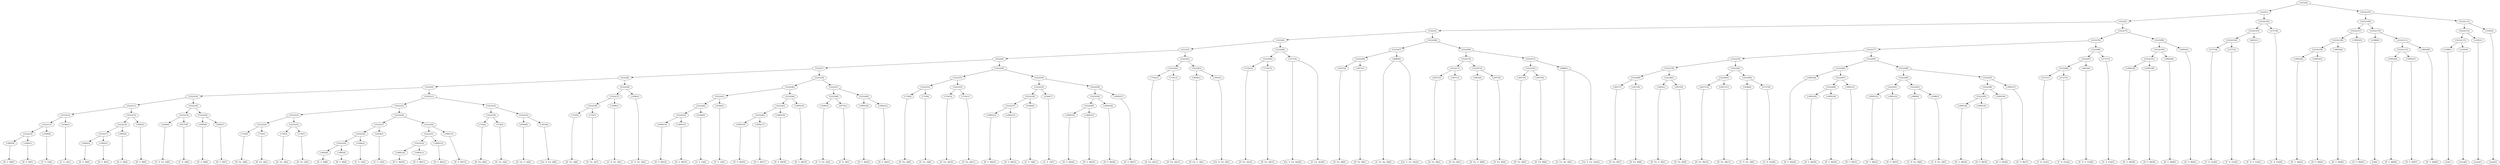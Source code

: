 digraph sample{
"L1895(0)"->"[D  G  B](0)"
"L1895(1)"->"[D  G  B](1)"
"L5222(14)"->"L1895(0)"
"L5222(14)"->"L1895(1)"
"L2544(0)"->"[C  E  G](0)"
"L5222(13)"->"L5222(14)"
"L5222(13)"->"L2544(0)"
"L2544(1)"->"[C  E  G](1)"
"L5222(12)"->"L5222(13)"
"L5222(12)"->"L2544(1)"
"L1895(2)"->"[D  G  B](2)"
"L1895(3)"->"[D  G  B](3)"
"L5222(17)"->"L1895(2)"
"L5222(17)"->"L1895(3)"
"L1895(4)"->"[D  G  B](4)"
"L5222(16)"->"L5222(17)"
"L5222(16)"->"L1895(4)"
"L1895(5)"->"[D  G  B](5)"
"L5222(15)"->"L5222(16)"
"L5222(15)"->"L1895(5)"
"L5222(11)"->"L5222(12)"
"L5222(11)"->"L5222(15)"
"L3296(0)"->"[C  D  Fis  A](0)"
"L4575(0)"->"[C  D  A](0)"
"L5222(19)"->"L3296(0)"
"L5222(19)"->"L4575(0)"
"L1895(6)"->"[D  G  B](6)"
"L1895(7)"->"[D  G  B](7)"
"L5222(20)"->"L1895(6)"
"L5222(20)"->"L1895(7)"
"L5222(18)"->"L5222(19)"
"L5222(18)"->"L5222(20)"
"L5222(10)"->"L5222(11)"
"L5222(10)"->"L5222(18)"
"L710(0)"->"[D  Fis  A](0)"
"L710(1)"->"[D  Fis  A](1)"
"L5222(24)"->"L710(0)"
"L5222(24)"->"L710(1)"
"L710(2)"->"[D  Fis  A](2)"
"L710(3)"->"[D  Fis  A](3)"
"L5222(25)"->"L710(2)"
"L5222(25)"->"L710(3)"
"L5222(23)"->"L5222(24)"
"L5222(23)"->"L5222(25)"
"L1895(8)"->"[D  G  B](8)"
"L1895(9)"->"[D  G  B](9)"
"L5222(29)"->"L1895(8)"
"L5222(29)"->"L1895(9)"
"L2544(2)"->"[C  E  G](2)"
"L5222(28)"->"L5222(29)"
"L5222(28)"->"L2544(2)"
"L2544(3)"->"[C  E  G](3)"
"L5222(27)"->"L5222(28)"
"L5222(27)"->"L2544(3)"
"L1895(10)"->"[D  G  B](10)"
"L1895(11)"->"[D  G  B](11)"
"L5222(32)"->"L1895(10)"
"L5222(32)"->"L1895(11)"
"L1895(12)"->"[D  G  B](12)"
"L5222(31)"->"L5222(32)"
"L5222(31)"->"L1895(12)"
"L1895(13)"->"[D  G  B](13)"
"L5222(30)"->"L5222(31)"
"L5222(30)"->"L1895(13)"
"L5222(26)"->"L5222(27)"
"L5222(26)"->"L5222(30)"
"L5222(22)"->"L5222(23)"
"L5222(22)"->"L5222(26)"
"L710(4)"->"[D  Fis  A](4)"
"L710(5)"->"[D  Fis  A](5)"
"L5222(34)"->"L710(4)"
"L5222(34)"->"L710(5)"
"L4504(0)"->"[D  Fis  G  A](0)"
"L1810(0)"->"[Cis  D  Fis  A](0)"
"L5222(35)"->"L4504(0)"
"L5222(35)"->"L1810(0)"
"L5222(33)"->"L5222(34)"
"L5222(33)"->"L5222(35)"
"L5222(21)"->"L5222(22)"
"L5222(21)"->"L5222(33)"
"L5222(9)"->"L5222(10)"
"L5222(9)"->"L5222(21)"
"L710(6)"->"[D  Fis  A](6)"
"L710(7)"->"[D  Fis  A](7)"
"L5222(38)"->"L710(6)"
"L5222(38)"->"L710(7)"
"L3296(1)"->"[C  D  Fis  A](1)"
"L5222(37)"->"L5222(38)"
"L5222(37)"->"L3296(1)"
"L3296(2)"->"[C  D  Fis  A](2)"
"L5222(36)"->"L5222(37)"
"L5222(36)"->"L3296(2)"
"L5222(8)"->"L5222(9)"
"L5222(8)"->"L5222(36)"
"L1895(14)"->"[D  G  B](14)"
"L1895(15)"->"[D  G  B](15)"
"L5222(43)"->"L1895(14)"
"L5222(43)"->"L1895(15)"
"L2544(4)"->"[C  E  G](4)"
"L5222(42)"->"L5222(43)"
"L5222(42)"->"L2544(4)"
"L2544(5)"->"[C  E  G](5)"
"L5222(41)"->"L5222(42)"
"L5222(41)"->"L2544(5)"
"L1895(16)"->"[D  G  B](16)"
"L1895(17)"->"[D  G  B](17)"
"L5222(46)"->"L1895(16)"
"L5222(46)"->"L1895(17)"
"L1895(18)"->"[D  G  B](18)"
"L5222(45)"->"L5222(46)"
"L5222(45)"->"L1895(18)"
"L1895(19)"->"[D  G  B](19)"
"L5222(44)"->"L5222(45)"
"L5222(44)"->"L1895(19)"
"L5222(40)"->"L5222(41)"
"L5222(40)"->"L5222(44)"
"L3296(3)"->"[C  D  Fis  A](3)"
"L4575(1)"->"[C  D  A](1)"
"L5222(48)"->"L3296(3)"
"L5222(48)"->"L4575(1)"
"L1895(20)"->"[D  G  B](20)"
"L1895(21)"->"[D  G  B](21)"
"L5222(49)"->"L1895(20)"
"L5222(49)"->"L1895(21)"
"L5222(47)"->"L5222(48)"
"L5222(47)"->"L5222(49)"
"L5222(39)"->"L5222(40)"
"L5222(39)"->"L5222(47)"
"L5222(7)"->"L5222(8)"
"L5222(7)"->"L5222(39)"
"L710(8)"->"[D  Fis  A](8)"
"L710(9)"->"[D  Fis  A](9)"
"L5222(52)"->"L710(8)"
"L5222(52)"->"L710(9)"
"L710(10)"->"[D  Fis  A](10)"
"L710(11)"->"[D  Fis  A](11)"
"L5222(53)"->"L710(10)"
"L5222(53)"->"L710(11)"
"L5222(51)"->"L5222(52)"
"L5222(51)"->"L5222(53)"
"L1895(22)"->"[D  G  B](22)"
"L1895(23)"->"[D  G  B](23)"
"L5222(57)"->"L1895(22)"
"L5222(57)"->"L1895(23)"
"L2544(6)"->"[C  E  G](6)"
"L5222(56)"->"L5222(57)"
"L5222(56)"->"L2544(6)"
"L2544(7)"->"[C  E  G](7)"
"L5222(55)"->"L5222(56)"
"L5222(55)"->"L2544(7)"
"L1895(24)"->"[D  G  B](24)"
"L1895(25)"->"[D  G  B](25)"
"L5222(60)"->"L1895(24)"
"L5222(60)"->"L1895(25)"
"L1895(26)"->"[D  G  B](26)"
"L5222(59)"->"L5222(60)"
"L5222(59)"->"L1895(26)"
"L1895(27)"->"[D  G  B](27)"
"L5222(58)"->"L5222(59)"
"L5222(58)"->"L1895(27)"
"L5222(54)"->"L5222(55)"
"L5222(54)"->"L5222(58)"
"L5222(50)"->"L5222(51)"
"L5222(50)"->"L5222(54)"
"L5222(6)"->"L5222(7)"
"L5222(6)"->"L5222(50)"
"L710(12)"->"[D  Fis  A](12)"
"L710(13)"->"[D  Fis  A](13)"
"L5222(62)"->"L710(12)"
"L5222(62)"->"L710(13)"
"L4504(1)"->"[D  Fis  G  A](1)"
"L1810(1)"->"[Cis  D  Fis  A](1)"
"L5222(63)"->"L4504(1)"
"L5222(63)"->"L1810(1)"
"L5222(61)"->"L5222(62)"
"L5222(61)"->"L5222(63)"
"L5222(5)"->"L5222(6)"
"L5222(5)"->"L5222(61)"
"L710(14)"->"[D  Fis  A](14)"
"L710(15)"->"[D  Fis  A](15)"
"L5222(65)"->"L710(14)"
"L5222(65)"->"L710(15)"
"L3571(0)"->"[Cis  E  Fis  Ais](0)"
"L3571(0)"->"[E  Fis  Ais](0)"
"L5222(64)"->"L5222(65)"
"L5222(64)"->"L3571(0)"
"L5222(4)"->"L5222(5)"
"L5222(4)"->"L5222(64)"
"L2937(0)"->"[D  Fis  B](0)"
"L2937(1)"->"[D  Fis  B](1)"
"L5222(68)"->"L2937(0)"
"L5222(68)"->"L2937(1)"
"L4689(0)"->"[E  Fis  Ais  B](0)"
"L4689(0)"->"[Cis  E  Fis  Ais](1)"
"L5222(67)"->"L5222(68)"
"L5222(67)"->"L4689(0)"
"L2937(2)"->"[D  Fis  B](2)"
"L2937(3)"->"[D  Fis  B](3)"
"L5222(71)"->"L2937(2)"
"L5222(71)"->"L2937(3)"
"L2943(0)"->"[D  Fis  G  B](0)"
"L2937(4)"->"[D  Fis  B](4)"
"L5222(72)"->"L2943(0)"
"L5222(72)"->"L2937(4)"
"L5222(70)"->"L5222(71)"
"L5222(70)"->"L5222(72)"
"L2937(5)"->"[D  Fis  B](5)"
"L2937(6)"->"[D  Fis  B](6)"
"L5222(74)"->"L2937(5)"
"L5222(74)"->"L2937(6)"
"L4689(1)"->"[E  Fis  Ais  B](1)"
"L4689(1)"->"[Cis  E  Fis  Ais](2)"
"L5222(73)"->"L5222(74)"
"L5222(73)"->"L4689(1)"
"L5222(69)"->"L5222(70)"
"L5222(69)"->"L5222(73)"
"L5222(66)"->"L5222(67)"
"L5222(66)"->"L5222(69)"
"L5222(3)"->"L5222(4)"
"L5222(3)"->"L5222(66)"
"L2937(7)"->"[D  Fis  B](7)"
"L2937(8)"->"[D  Fis  B](8)"
"L5222(80)"->"L2937(7)"
"L5222(80)"->"L2937(8)"
"L2943(1)"->"[D  Fis  G  B](1)"
"L2937(9)"->"[D  Fis  B](9)"
"L5222(81)"->"L2943(1)"
"L5222(81)"->"L2937(9)"
"L5222(79)"->"L5222(80)"
"L5222(79)"->"L5222(81)"
"L2937(10)"->"[D  Fis  B](10)"
"L2937(11)"->"[D  Fis  B](11)"
"L5222(83)"->"L2937(10)"
"L5222(83)"->"L2937(11)"
"L3296(4)"->"[C  D  Fis  A](4)"
"L2727(0)"->"[C  D  Fis](0)"
"L5222(84)"->"L3296(4)"
"L5222(84)"->"L2727(0)"
"L5222(82)"->"L5222(83)"
"L5222(82)"->"L5222(84)"
"L5222(78)"->"L5222(79)"
"L5222(78)"->"L5222(82)"
"L1895(28)"->"[D  G  B](28)"
"L1895(29)"->"[D  G  B](29)"
"L1895(30)"->"[D  G  B](30)"
"L5222(88)"->"L1895(29)"
"L5222(88)"->"L1895(30)"
"L1895(31)"->"[D  G  B](31)"
"L5222(87)"->"L5222(88)"
"L5222(87)"->"L1895(31)"
"L5222(86)"->"L1895(28)"
"L5222(86)"->"L5222(87)"
"L1895(32)"->"[D  G  B](32)"
"L1895(33)"->"[D  G  B](33)"
"L5222(91)"->"L1895(32)"
"L5222(91)"->"L1895(33)"
"L3669(0)"->"[C  D  Fis  B](0)"
"L3296(5)"->"[C  D  Fis  A](5)"
"L5222(92)"->"L3669(0)"
"L5222(92)"->"L3296(5)"
"L5222(90)"->"L5222(91)"
"L5222(90)"->"L5222(92)"
"L1895(34)"->"[D  G  B](34)"
"L1895(35)"->"[D  G  B](35)"
"L5222(95)"->"L1895(34)"
"L5222(95)"->"L1895(35)"
"L1895(36)"->"[D  G  B](36)"
"L5222(94)"->"L5222(95)"
"L5222(94)"->"L1895(36)"
"L1895(37)"->"[D  G  B](37)"
"L5222(93)"->"L5222(94)"
"L5222(93)"->"L1895(37)"
"L5222(89)"->"L5222(90)"
"L5222(89)"->"L5222(93)"
"L5222(85)"->"L5222(86)"
"L5222(85)"->"L5222(89)"
"L5222(77)"->"L5222(78)"
"L5222(77)"->"L5222(85)"
"L2727(1)"->"[C  D  Fis](1)"
"L2727(2)"->"[C  D  Fis](2)"
"L5222(98)"->"L2727(1)"
"L5222(98)"->"L2727(2)"
"L4832(0)"->"[C  D  E  Fis](0)"
"L5222(97)"->"L5222(98)"
"L5222(97)"->"L4832(0)"
"L2727(3)"->"[C  D  Fis](3)"
"L5222(96)"->"L5222(97)"
"L5222(96)"->"L2727(3)"
"L5222(76)"->"L5222(77)"
"L5222(76)"->"L5222(96)"
"L1895(38)"->"[D  G  B](38)"
"L1895(39)"->"[D  G  B](39)"
"L5222(101)"->"L1895(38)"
"L5222(101)"->"L1895(39)"
"L1895(40)"->"[D  G  B](40)"
"L5222(100)"->"L5222(101)"
"L5222(100)"->"L1895(40)"
"L1895(41)"->"[D  G  B](41)"
"L5222(99)"->"L5222(100)"
"L5222(99)"->"L1895(41)"
"L5222(75)"->"L5222(76)"
"L5222(75)"->"L5222(99)"
"L5222(2)"->"L5222(3)"
"L5222(2)"->"L5222(75)"
"L2727(4)"->"[C  D  Fis](4)"
"L2727(5)"->"[C  D  Fis](5)"
"L5222(104)"->"L2727(4)"
"L5222(104)"->"L2727(5)"
"L4832(1)"->"[C  D  E  Fis](1)"
"L5222(103)"->"L5222(104)"
"L5222(103)"->"L4832(1)"
"L2727(6)"->"[C  D  Fis](6)"
"L5222(102)"->"L5222(103)"
"L5222(102)"->"L2727(6)"
"L5222(1)"->"L5222(2)"
"L5222(1)"->"L5222(102)"
"L1895(42)"->"[D  G  B](42)"
"L1895(43)"->"[D  G  B](43)"
"L5222(109)"->"L1895(42)"
"L5222(109)"->"L1895(43)"
"L1895(44)"->"[D  G  B](44)"
"L5222(108)"->"L5222(109)"
"L5222(108)"->"L1895(44)"
"L1895(45)"->"[D  G  B](45)"
"L5222(107)"->"L5222(108)"
"L5222(107)"->"L1895(45)"
"L2388(0)"->"[G](0)"
"L1895(46)"->"[D  G  B](46)"
"L1895(47)"->"[D  G  B](47)"
"L5222(112)"->"L1895(46)"
"L5222(112)"->"L1895(47)"
"L1895(48)"->"[D  G  B](48)"
"L5222(111)"->"L5222(112)"
"L5222(111)"->"L1895(48)"
"L5222(110)"->"L2388(0)"
"L5222(110)"->"L5222(111)"
"L5222(106)"->"L5222(107)"
"L5222(106)"->"L5222(110)"
"L2388(1)"->"[G](1)"
"L2185(0)"->"[rest](0)"
"L5222(115)"->"L2388(1)"
"L5222(115)"->"L2185(0)"
"L2185(1)"->"[rest](1)"
"L5222(114)"->"L5222(115)"
"L5222(114)"->"L2185(1)"
"L2185(2)"->"[rest](2)"
"L5222(113)"->"L5222(114)"
"L5222(113)"->"L2185(2)"
"L5222(105)"->"L5222(106)"
"L5222(105)"->"L5222(113)"
"L5222(0)"->"L5222(1)"
"L5222(0)"->"L5222(105)"
{rank = min; "L5222(0)"}
{rank = same; "L5222(1)"; "L5222(105)";}
{rank = same; "L5222(2)"; "L5222(102)"; "L5222(106)"; "L5222(113)";}
{rank = same; "L5222(3)"; "L5222(75)"; "L5222(103)"; "L2727(6)"; "L5222(107)"; "L5222(110)"; "L5222(114)"; "L2185(2)";}
{rank = same; "L5222(4)"; "L5222(66)"; "L5222(76)"; "L5222(99)"; "L5222(104)"; "L4832(1)"; "L5222(108)"; "L1895(45)"; "L2388(0)"; "L5222(111)"; "L5222(115)"; "L2185(1)";}
{rank = same; "L5222(5)"; "L5222(64)"; "L5222(67)"; "L5222(69)"; "L5222(77)"; "L5222(96)"; "L5222(100)"; "L1895(41)"; "L2727(4)"; "L2727(5)"; "L5222(109)"; "L1895(44)"; "L5222(112)"; "L1895(48)"; "L2388(1)"; "L2185(0)";}
{rank = same; "L5222(6)"; "L5222(61)"; "L5222(65)"; "L3571(0)"; "L5222(68)"; "L4689(0)"; "L5222(70)"; "L5222(73)"; "L5222(78)"; "L5222(85)"; "L5222(97)"; "L2727(3)"; "L5222(101)"; "L1895(40)"; "L1895(42)"; "L1895(43)"; "L1895(46)"; "L1895(47)";}
{rank = same; "L5222(7)"; "L5222(50)"; "L5222(62)"; "L5222(63)"; "L710(14)"; "L710(15)"; "L2937(0)"; "L2937(1)"; "L5222(71)"; "L5222(72)"; "L5222(74)"; "L4689(1)"; "L5222(79)"; "L5222(82)"; "L5222(86)"; "L5222(89)"; "L5222(98)"; "L4832(0)"; "L1895(38)"; "L1895(39)";}
{rank = same; "L5222(8)"; "L5222(39)"; "L5222(51)"; "L5222(54)"; "L710(12)"; "L710(13)"; "L4504(1)"; "L1810(1)"; "L2937(2)"; "L2937(3)"; "L2943(0)"; "L2937(4)"; "L2937(5)"; "L2937(6)"; "L5222(80)"; "L5222(81)"; "L5222(83)"; "L5222(84)"; "L1895(28)"; "L5222(87)"; "L5222(90)"; "L5222(93)"; "L2727(1)"; "L2727(2)";}
{rank = same; "L5222(9)"; "L5222(36)"; "L5222(40)"; "L5222(47)"; "L5222(52)"; "L5222(53)"; "L5222(55)"; "L5222(58)"; "L2937(7)"; "L2937(8)"; "L2943(1)"; "L2937(9)"; "L2937(10)"; "L2937(11)"; "L3296(4)"; "L2727(0)"; "L5222(88)"; "L1895(31)"; "L5222(91)"; "L5222(92)"; "L5222(94)"; "L1895(37)";}
{rank = same; "L5222(10)"; "L5222(21)"; "L5222(37)"; "L3296(2)"; "L5222(41)"; "L5222(44)"; "L5222(48)"; "L5222(49)"; "L710(8)"; "L710(9)"; "L710(10)"; "L710(11)"; "L5222(56)"; "L2544(7)"; "L5222(59)"; "L1895(27)"; "L1895(29)"; "L1895(30)"; "L1895(32)"; "L1895(33)"; "L3669(0)"; "L3296(5)"; "L5222(95)"; "L1895(36)";}
{rank = same; "L5222(11)"; "L5222(18)"; "L5222(22)"; "L5222(33)"; "L5222(38)"; "L3296(1)"; "L5222(42)"; "L2544(5)"; "L5222(45)"; "L1895(19)"; "L3296(3)"; "L4575(1)"; "L1895(20)"; "L1895(21)"; "L5222(57)"; "L2544(6)"; "L5222(60)"; "L1895(26)"; "L1895(34)"; "L1895(35)";}
{rank = same; "L5222(12)"; "L5222(15)"; "L5222(19)"; "L5222(20)"; "L5222(23)"; "L5222(26)"; "L5222(34)"; "L5222(35)"; "L710(6)"; "L710(7)"; "L5222(43)"; "L2544(4)"; "L5222(46)"; "L1895(18)"; "L1895(22)"; "L1895(23)"; "L1895(24)"; "L1895(25)";}
{rank = same; "L5222(13)"; "L2544(1)"; "L5222(16)"; "L1895(5)"; "L3296(0)"; "L4575(0)"; "L1895(6)"; "L1895(7)"; "L5222(24)"; "L5222(25)"; "L5222(27)"; "L5222(30)"; "L710(4)"; "L710(5)"; "L4504(0)"; "L1810(0)"; "L1895(14)"; "L1895(15)"; "L1895(16)"; "L1895(17)";}
{rank = same; "L5222(14)"; "L2544(0)"; "L5222(17)"; "L1895(4)"; "L710(0)"; "L710(1)"; "L710(2)"; "L710(3)"; "L5222(28)"; "L2544(3)"; "L5222(31)"; "L1895(13)";}
{rank = same; "L1895(0)"; "L1895(1)"; "L1895(2)"; "L1895(3)"; "L5222(29)"; "L2544(2)"; "L5222(32)"; "L1895(12)";}
{rank = same; "L1895(8)"; "L1895(9)"; "L1895(10)"; "L1895(11)";}
{rank = max; "[C  D  A](0)"; "[C  D  A](1)"; "[C  D  E  Fis](0)"; "[C  D  E  Fis](1)"; "[C  D  Fis  A](0)"; "[C  D  Fis  A](1)"; "[C  D  Fis  A](2)"; "[C  D  Fis  A](3)"; "[C  D  Fis  A](4)"; "[C  D  Fis  A](5)"; "[C  D  Fis  B](0)"; "[C  D  Fis](0)"; "[C  D  Fis](1)"; "[C  D  Fis](2)"; "[C  D  Fis](3)"; "[C  D  Fis](4)"; "[C  D  Fis](5)"; "[C  D  Fis](6)"; "[C  E  G](0)"; "[C  E  G](1)"; "[C  E  G](2)"; "[C  E  G](3)"; "[C  E  G](4)"; "[C  E  G](5)"; "[C  E  G](6)"; "[C  E  G](7)"; "[Cis  D  Fis  A](0)"; "[Cis  D  Fis  A](1)"; "[Cis  E  Fis  Ais](0)"; "[Cis  E  Fis  Ais](1)"; "[Cis  E  Fis  Ais](2)"; "[D  Fis  A](0)"; "[D  Fis  A](1)"; "[D  Fis  A](10)"; "[D  Fis  A](11)"; "[D  Fis  A](12)"; "[D  Fis  A](13)"; "[D  Fis  A](14)"; "[D  Fis  A](15)"; "[D  Fis  A](2)"; "[D  Fis  A](3)"; "[D  Fis  A](4)"; "[D  Fis  A](5)"; "[D  Fis  A](6)"; "[D  Fis  A](7)"; "[D  Fis  A](8)"; "[D  Fis  A](9)"; "[D  Fis  B](0)"; "[D  Fis  B](1)"; "[D  Fis  B](10)"; "[D  Fis  B](11)"; "[D  Fis  B](2)"; "[D  Fis  B](3)"; "[D  Fis  B](4)"; "[D  Fis  B](5)"; "[D  Fis  B](6)"; "[D  Fis  B](7)"; "[D  Fis  B](8)"; "[D  Fis  B](9)"; "[D  Fis  G  A](0)"; "[D  Fis  G  A](1)"; "[D  Fis  G  B](0)"; "[D  Fis  G  B](1)"; "[D  G  B](0)"; "[D  G  B](1)"; "[D  G  B](10)"; "[D  G  B](11)"; "[D  G  B](12)"; "[D  G  B](13)"; "[D  G  B](14)"; "[D  G  B](15)"; "[D  G  B](16)"; "[D  G  B](17)"; "[D  G  B](18)"; "[D  G  B](19)"; "[D  G  B](2)"; "[D  G  B](20)"; "[D  G  B](21)"; "[D  G  B](22)"; "[D  G  B](23)"; "[D  G  B](24)"; "[D  G  B](25)"; "[D  G  B](26)"; "[D  G  B](27)"; "[D  G  B](28)"; "[D  G  B](29)"; "[D  G  B](3)"; "[D  G  B](30)"; "[D  G  B](31)"; "[D  G  B](32)"; "[D  G  B](33)"; "[D  G  B](34)"; "[D  G  B](35)"; "[D  G  B](36)"; "[D  G  B](37)"; "[D  G  B](38)"; "[D  G  B](39)"; "[D  G  B](4)"; "[D  G  B](40)"; "[D  G  B](41)"; "[D  G  B](42)"; "[D  G  B](43)"; "[D  G  B](44)"; "[D  G  B](45)"; "[D  G  B](46)"; "[D  G  B](47)"; "[D  G  B](48)"; "[D  G  B](5)"; "[D  G  B](6)"; "[D  G  B](7)"; "[D  G  B](8)"; "[D  G  B](9)"; "[E  Fis  Ais  B](0)"; "[E  Fis  Ais  B](1)"; "[E  Fis  Ais](0)"; "[G](0)"; "[G](1)"; "[rest](0)"; "[rest](1)"; "[rest](2)";}
}
